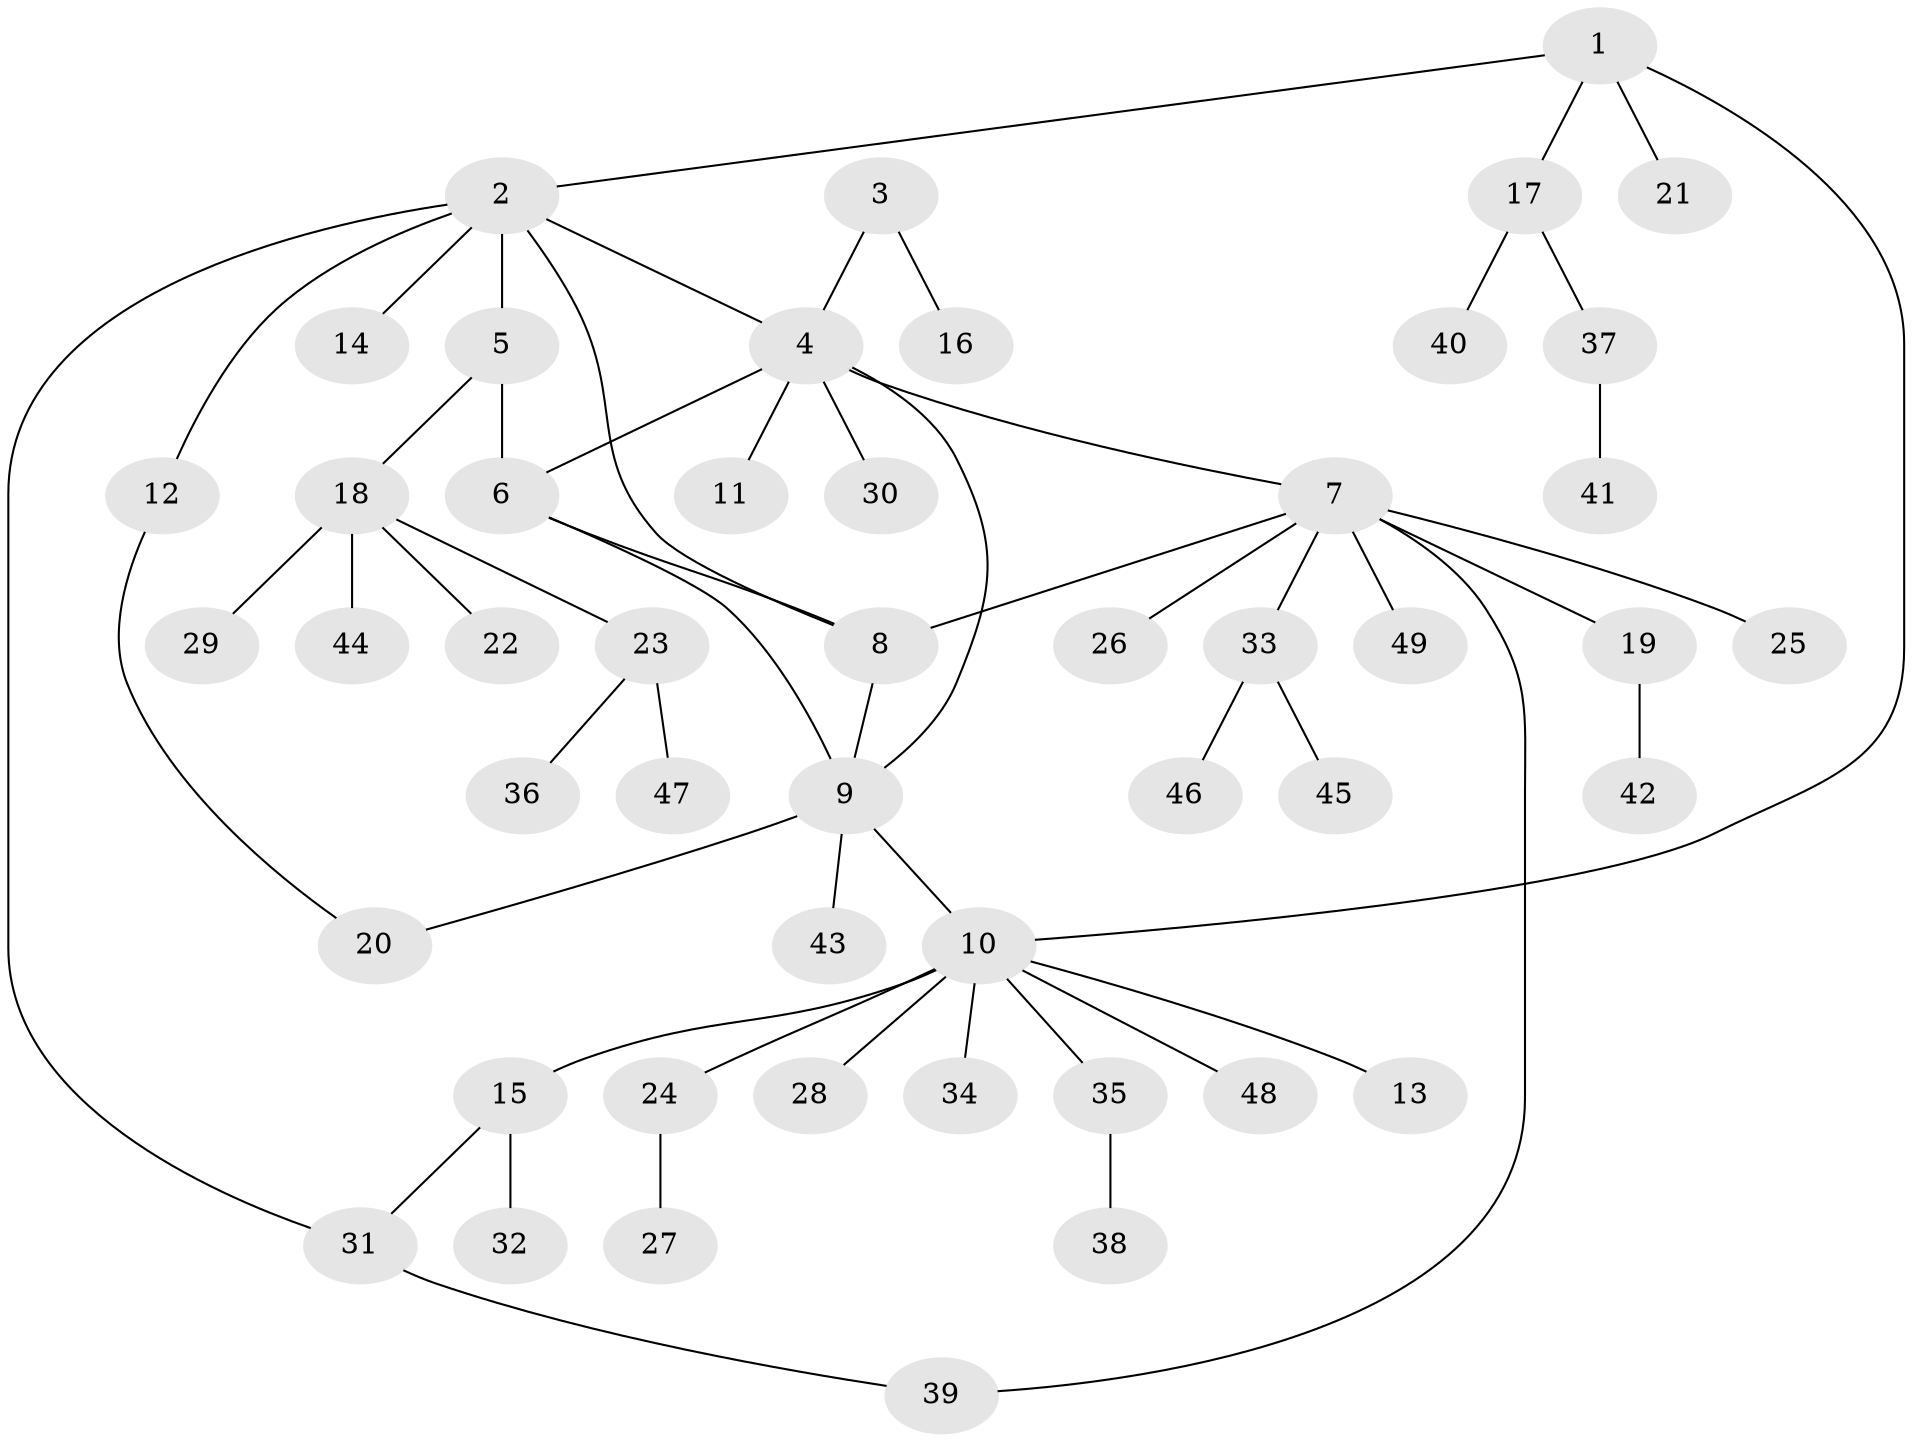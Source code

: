 // coarse degree distribution, {3: 0.03125, 8: 0.0625, 1: 0.5625, 7: 0.03125, 5: 0.0625, 10: 0.03125, 2: 0.1875, 4: 0.03125}
// Generated by graph-tools (version 1.1) at 2025/52/02/27/25 19:52:14]
// undirected, 49 vertices, 57 edges
graph export_dot {
graph [start="1"]
  node [color=gray90,style=filled];
  1;
  2;
  3;
  4;
  5;
  6;
  7;
  8;
  9;
  10;
  11;
  12;
  13;
  14;
  15;
  16;
  17;
  18;
  19;
  20;
  21;
  22;
  23;
  24;
  25;
  26;
  27;
  28;
  29;
  30;
  31;
  32;
  33;
  34;
  35;
  36;
  37;
  38;
  39;
  40;
  41;
  42;
  43;
  44;
  45;
  46;
  47;
  48;
  49;
  1 -- 2;
  1 -- 10;
  1 -- 17;
  1 -- 21;
  2 -- 4;
  2 -- 5;
  2 -- 8;
  2 -- 12;
  2 -- 14;
  2 -- 31;
  3 -- 4;
  3 -- 16;
  4 -- 6;
  4 -- 7;
  4 -- 9;
  4 -- 11;
  4 -- 30;
  5 -- 6;
  5 -- 18;
  6 -- 8;
  6 -- 9;
  7 -- 8;
  7 -- 19;
  7 -- 25;
  7 -- 26;
  7 -- 33;
  7 -- 39;
  7 -- 49;
  8 -- 9;
  9 -- 10;
  9 -- 20;
  9 -- 43;
  10 -- 13;
  10 -- 15;
  10 -- 24;
  10 -- 28;
  10 -- 34;
  10 -- 35;
  10 -- 48;
  12 -- 20;
  15 -- 31;
  15 -- 32;
  17 -- 37;
  17 -- 40;
  18 -- 22;
  18 -- 23;
  18 -- 29;
  18 -- 44;
  19 -- 42;
  23 -- 36;
  23 -- 47;
  24 -- 27;
  31 -- 39;
  33 -- 45;
  33 -- 46;
  35 -- 38;
  37 -- 41;
}
